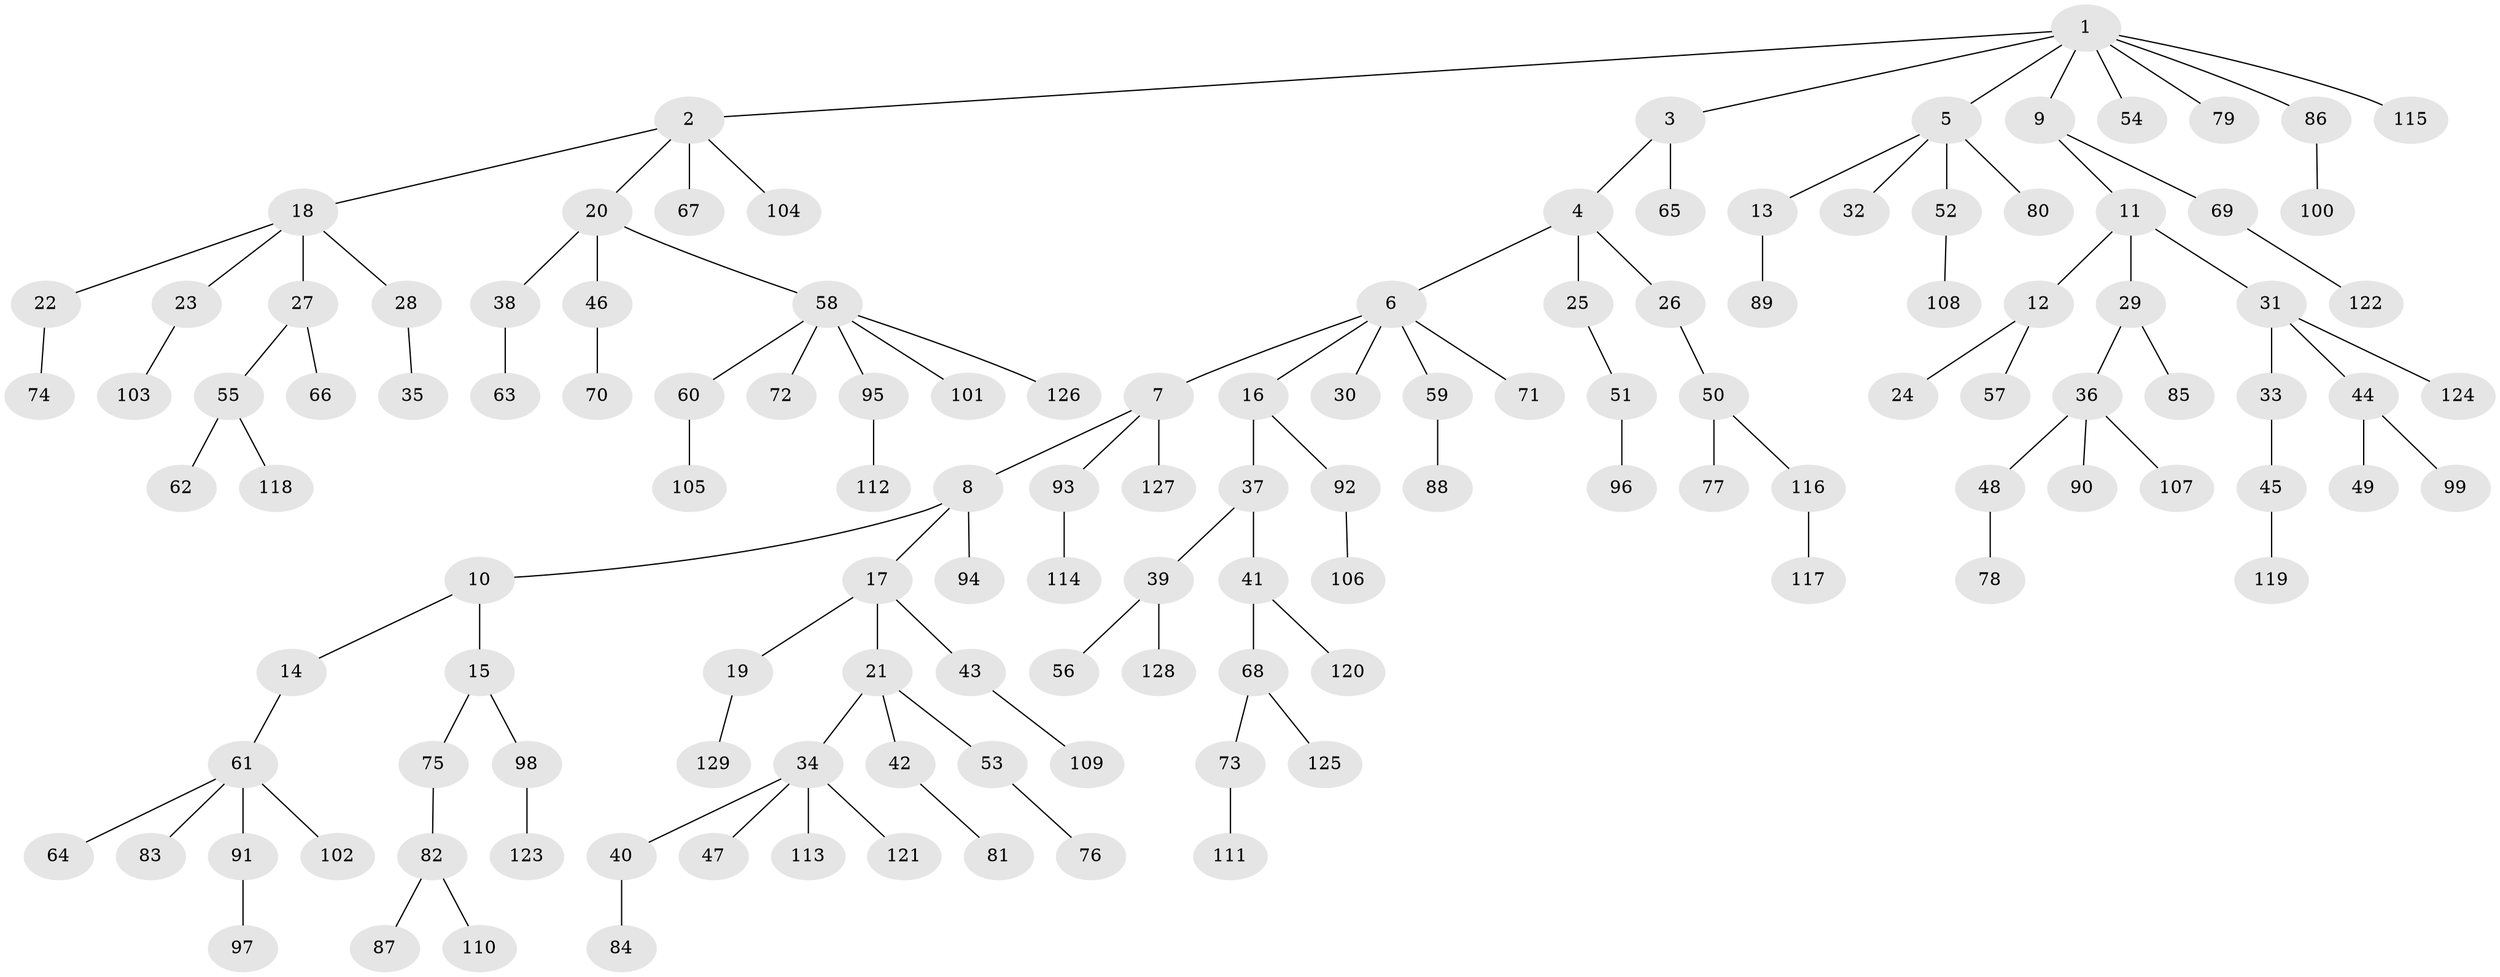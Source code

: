 // Generated by graph-tools (version 1.1) at 2025/53/03/09/25 04:53:04]
// undirected, 129 vertices, 128 edges
graph export_dot {
graph [start="1"]
  node [color=gray90,style=filled];
  1;
  2;
  3;
  4;
  5;
  6;
  7;
  8;
  9;
  10;
  11;
  12;
  13;
  14;
  15;
  16;
  17;
  18;
  19;
  20;
  21;
  22;
  23;
  24;
  25;
  26;
  27;
  28;
  29;
  30;
  31;
  32;
  33;
  34;
  35;
  36;
  37;
  38;
  39;
  40;
  41;
  42;
  43;
  44;
  45;
  46;
  47;
  48;
  49;
  50;
  51;
  52;
  53;
  54;
  55;
  56;
  57;
  58;
  59;
  60;
  61;
  62;
  63;
  64;
  65;
  66;
  67;
  68;
  69;
  70;
  71;
  72;
  73;
  74;
  75;
  76;
  77;
  78;
  79;
  80;
  81;
  82;
  83;
  84;
  85;
  86;
  87;
  88;
  89;
  90;
  91;
  92;
  93;
  94;
  95;
  96;
  97;
  98;
  99;
  100;
  101;
  102;
  103;
  104;
  105;
  106;
  107;
  108;
  109;
  110;
  111;
  112;
  113;
  114;
  115;
  116;
  117;
  118;
  119;
  120;
  121;
  122;
  123;
  124;
  125;
  126;
  127;
  128;
  129;
  1 -- 2;
  1 -- 3;
  1 -- 5;
  1 -- 9;
  1 -- 54;
  1 -- 79;
  1 -- 86;
  1 -- 115;
  2 -- 18;
  2 -- 20;
  2 -- 67;
  2 -- 104;
  3 -- 4;
  3 -- 65;
  4 -- 6;
  4 -- 25;
  4 -- 26;
  5 -- 13;
  5 -- 32;
  5 -- 52;
  5 -- 80;
  6 -- 7;
  6 -- 16;
  6 -- 30;
  6 -- 59;
  6 -- 71;
  7 -- 8;
  7 -- 93;
  7 -- 127;
  8 -- 10;
  8 -- 17;
  8 -- 94;
  9 -- 11;
  9 -- 69;
  10 -- 14;
  10 -- 15;
  11 -- 12;
  11 -- 29;
  11 -- 31;
  12 -- 24;
  12 -- 57;
  13 -- 89;
  14 -- 61;
  15 -- 75;
  15 -- 98;
  16 -- 37;
  16 -- 92;
  17 -- 19;
  17 -- 21;
  17 -- 43;
  18 -- 22;
  18 -- 23;
  18 -- 27;
  18 -- 28;
  19 -- 129;
  20 -- 38;
  20 -- 46;
  20 -- 58;
  21 -- 34;
  21 -- 42;
  21 -- 53;
  22 -- 74;
  23 -- 103;
  25 -- 51;
  26 -- 50;
  27 -- 55;
  27 -- 66;
  28 -- 35;
  29 -- 36;
  29 -- 85;
  31 -- 33;
  31 -- 44;
  31 -- 124;
  33 -- 45;
  34 -- 40;
  34 -- 47;
  34 -- 113;
  34 -- 121;
  36 -- 48;
  36 -- 90;
  36 -- 107;
  37 -- 39;
  37 -- 41;
  38 -- 63;
  39 -- 56;
  39 -- 128;
  40 -- 84;
  41 -- 68;
  41 -- 120;
  42 -- 81;
  43 -- 109;
  44 -- 49;
  44 -- 99;
  45 -- 119;
  46 -- 70;
  48 -- 78;
  50 -- 77;
  50 -- 116;
  51 -- 96;
  52 -- 108;
  53 -- 76;
  55 -- 62;
  55 -- 118;
  58 -- 60;
  58 -- 72;
  58 -- 95;
  58 -- 101;
  58 -- 126;
  59 -- 88;
  60 -- 105;
  61 -- 64;
  61 -- 83;
  61 -- 91;
  61 -- 102;
  68 -- 73;
  68 -- 125;
  69 -- 122;
  73 -- 111;
  75 -- 82;
  82 -- 87;
  82 -- 110;
  86 -- 100;
  91 -- 97;
  92 -- 106;
  93 -- 114;
  95 -- 112;
  98 -- 123;
  116 -- 117;
}
